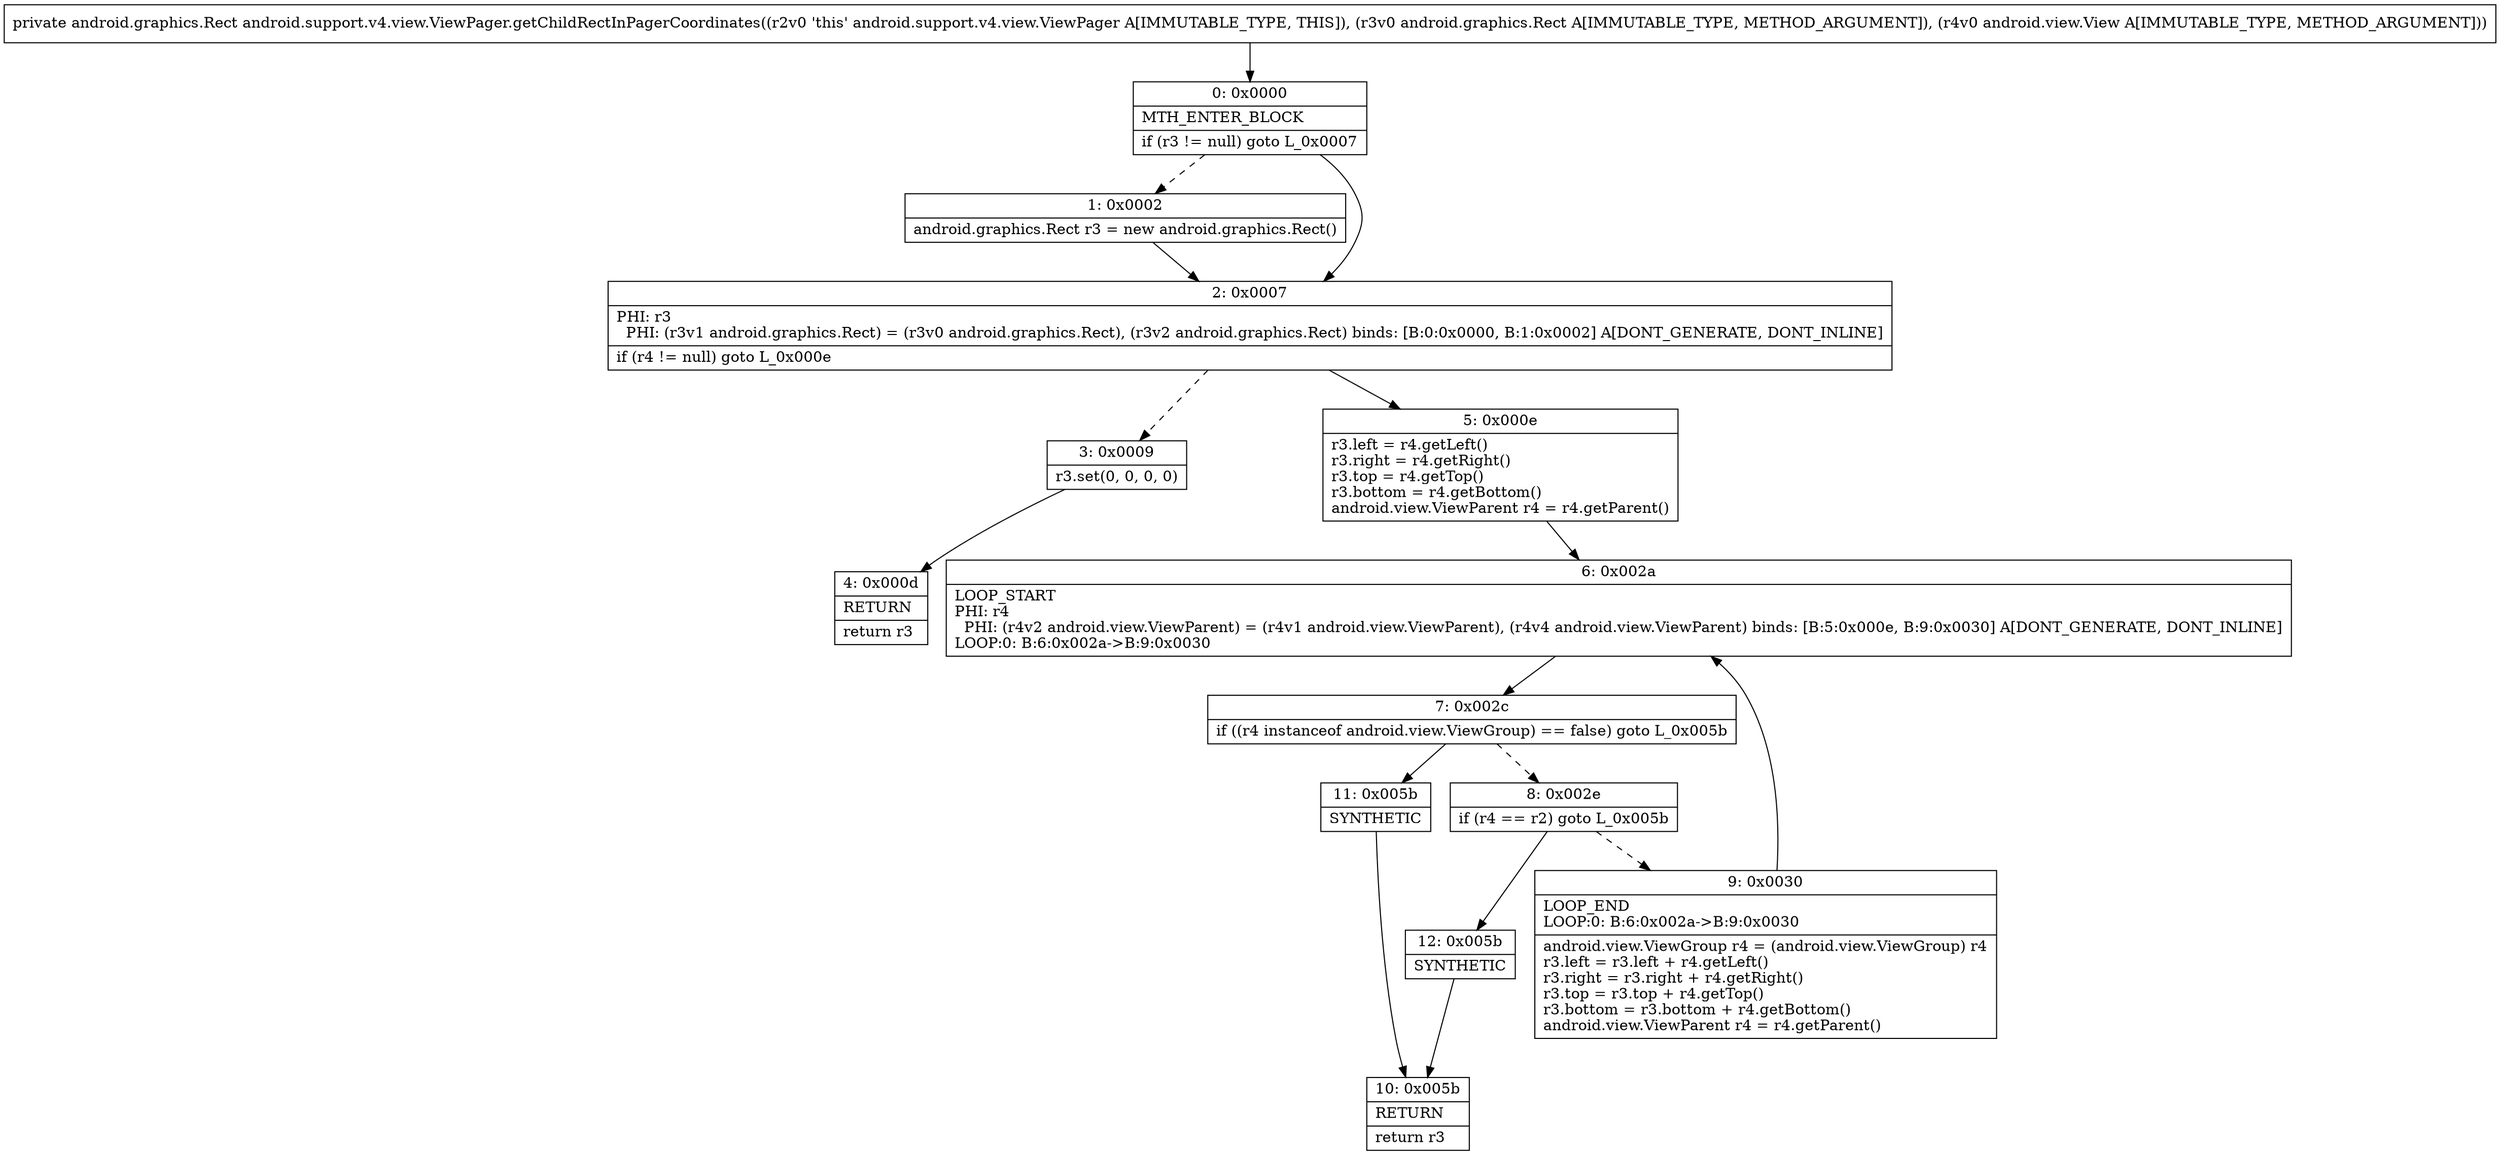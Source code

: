 digraph "CFG forandroid.support.v4.view.ViewPager.getChildRectInPagerCoordinates(Landroid\/graphics\/Rect;Landroid\/view\/View;)Landroid\/graphics\/Rect;" {
Node_0 [shape=record,label="{0\:\ 0x0000|MTH_ENTER_BLOCK\l|if (r3 != null) goto L_0x0007\l}"];
Node_1 [shape=record,label="{1\:\ 0x0002|android.graphics.Rect r3 = new android.graphics.Rect()\l}"];
Node_2 [shape=record,label="{2\:\ 0x0007|PHI: r3 \l  PHI: (r3v1 android.graphics.Rect) = (r3v0 android.graphics.Rect), (r3v2 android.graphics.Rect) binds: [B:0:0x0000, B:1:0x0002] A[DONT_GENERATE, DONT_INLINE]\l|if (r4 != null) goto L_0x000e\l}"];
Node_3 [shape=record,label="{3\:\ 0x0009|r3.set(0, 0, 0, 0)\l}"];
Node_4 [shape=record,label="{4\:\ 0x000d|RETURN\l|return r3\l}"];
Node_5 [shape=record,label="{5\:\ 0x000e|r3.left = r4.getLeft()\lr3.right = r4.getRight()\lr3.top = r4.getTop()\lr3.bottom = r4.getBottom()\landroid.view.ViewParent r4 = r4.getParent()\l}"];
Node_6 [shape=record,label="{6\:\ 0x002a|LOOP_START\lPHI: r4 \l  PHI: (r4v2 android.view.ViewParent) = (r4v1 android.view.ViewParent), (r4v4 android.view.ViewParent) binds: [B:5:0x000e, B:9:0x0030] A[DONT_GENERATE, DONT_INLINE]\lLOOP:0: B:6:0x002a\-\>B:9:0x0030\l}"];
Node_7 [shape=record,label="{7\:\ 0x002c|if ((r4 instanceof android.view.ViewGroup) == false) goto L_0x005b\l}"];
Node_8 [shape=record,label="{8\:\ 0x002e|if (r4 == r2) goto L_0x005b\l}"];
Node_9 [shape=record,label="{9\:\ 0x0030|LOOP_END\lLOOP:0: B:6:0x002a\-\>B:9:0x0030\l|android.view.ViewGroup r4 = (android.view.ViewGroup) r4\lr3.left = r3.left + r4.getLeft()\lr3.right = r3.right + r4.getRight()\lr3.top = r3.top + r4.getTop()\lr3.bottom = r3.bottom + r4.getBottom()\landroid.view.ViewParent r4 = r4.getParent()\l}"];
Node_10 [shape=record,label="{10\:\ 0x005b|RETURN\l|return r3\l}"];
Node_11 [shape=record,label="{11\:\ 0x005b|SYNTHETIC\l}"];
Node_12 [shape=record,label="{12\:\ 0x005b|SYNTHETIC\l}"];
MethodNode[shape=record,label="{private android.graphics.Rect android.support.v4.view.ViewPager.getChildRectInPagerCoordinates((r2v0 'this' android.support.v4.view.ViewPager A[IMMUTABLE_TYPE, THIS]), (r3v0 android.graphics.Rect A[IMMUTABLE_TYPE, METHOD_ARGUMENT]), (r4v0 android.view.View A[IMMUTABLE_TYPE, METHOD_ARGUMENT])) }"];
MethodNode -> Node_0;
Node_0 -> Node_1[style=dashed];
Node_0 -> Node_2;
Node_1 -> Node_2;
Node_2 -> Node_3[style=dashed];
Node_2 -> Node_5;
Node_3 -> Node_4;
Node_5 -> Node_6;
Node_6 -> Node_7;
Node_7 -> Node_8[style=dashed];
Node_7 -> Node_11;
Node_8 -> Node_9[style=dashed];
Node_8 -> Node_12;
Node_9 -> Node_6;
Node_11 -> Node_10;
Node_12 -> Node_10;
}

